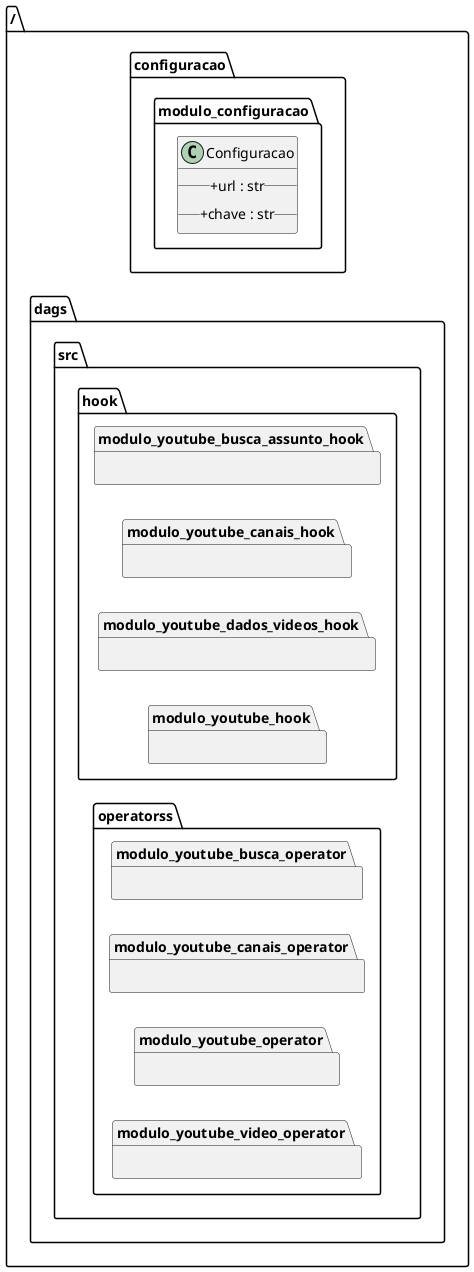@startuml etl
left to right direction
  package / {
    package configuracao {
        package modulo_configuracao {

            class Configuracao {
                __+url : str__
                __+chave : str__
            }

        }

    }
    package dags {
        package src {
            package hook {
                package modulo_youtube_busca_assunto_hook {

                }

                package modulo_youtube_canais_hook {

                }

                package modulo_youtube_dados_videos_hook {

                }

                package modulo_youtube_hook {

                }

            }

            package operatorss {
                package modulo_youtube_busca_operator  {

                }
                package modulo_youtube_canais_operator  {

                }

                package modulo_youtube_operator  {

                }

                package modulo_youtube_video_operator  {

                }
            }
        }
    }
  }
@enduml
